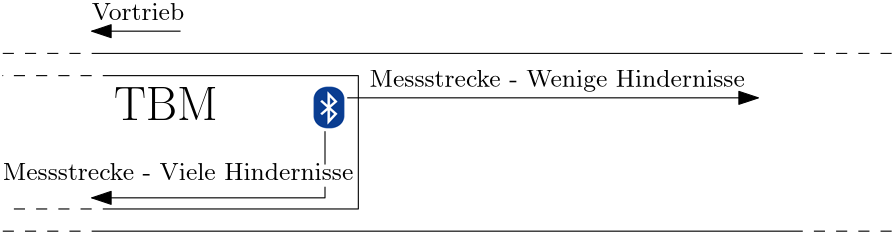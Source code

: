 <?xml version="1.0"?>
<!DOCTYPE ipe SYSTEM "ipe.dtd">
<ipe version="70107" creator="Ipe 7.1.10">
<info created="D:20170831134255" modified="D:20170831140654"/>
<bitmap id="1" width="419" height="640" length="28601" ColorSpace="DeviceRGB" Filter="FlateDecode" BitsPerComponent="8" encoding="base64">
eNrsnXdcFNf6//+fGTCaxPT2Sm+m3NTf97Jd7D32bqLGmKhJTGJMNCa5mmYinYVt9CIgKtgb
9t67oqAiCkjv/XdmDmywIW13z85+5vV57eWqgWHmzHue5zytvh6H3I66uvqa2rrqmlqqu/2z
2rq6opLKCxkFu45lJu+4GLbq5F/h+7/x3jp+wZqB36zoOSNeOTX23QmRr48IeW6Q8en+wU/1
NxA90S+I6PE+wY/2CSJ6uKee6KGegQ/1DOjaI/DB7v4P6gIe6O5/v86/i8avs9r3Po1fJ7WP
u9LXTeEtKH14hRfn4U0+ydfkT8ifk7+9T/qX5N+T/+oB6TuQ70O+G/me5DtLPyKQ/jjyc+kJ
0JMhZ0XOrduIUHKeqk9jes1IGPTNigk/r/nWZ+viiP3kN0recWHXsasXMwrIb1pbW3eXy/Xv
tSLXra4OKwgHDsbJduentLis+uzlgg37M8PWpS4MPfzp4h2Dvlv3wcTYZ/oaHuweQJjDqQI4
dfDN0nPKQPHPFf6S/CT5NvnCKp9/5XFHed9Ld/qvmn7bm37iLWcinR45T3K25Jxv+S1U4m/X
tXvAs0MMH06OGzR33bS/di4KOxq+LnXD/gxyTciVueMVI1cS3MOBw9Fkq6utuyvZcgsq953K
jtt8cWHo0QkLt6mnJz090NKJ0EwdzGtMjTKKWBA55ieZWEvcPLyaSvAgBhi1wZY0yrsZtYBm
bVHzP9R6buQ8xbP18L7ltyB/JX4f8juKJNeT39p6BTh1UCelL7ky5PqQq0ToF78lbf/pGzcK
K+7GPRF7AB8OHDaGG3nUqJlxy1/lFFTsOHbNkHSOmCvqz5Me7WvklL6ND7VRNGyIzePhQzjg
rvChoiij+LIRo9gRRSLFoPUKCNSSJFdG5H/jtfLwIVePoO+zxbuMSWd3Hc+6kV95y9Wuqa0H
9HDg6NijtrbudrhVVNacTMsPX3eOPI+KT1c80tvEKQJ4jbkRa75ck4fazWWA1jYANrlQXpL5
59uIPjOn9Hu0n5G8Oz5bvDNiXeqp9ILKqpqboSdZerUgHg4cbd5zu+nxKS2v2X86R7/i7Phf
N3cbHeWm8ml4GIkHqvAlD2xTrAFi7aAfQV+D6SteSZF7evoScVf5vTk2ZuKiFEPSmcPncssq
qm9xb7GnhwNHC/l2i/F27kpRyKpzBG4vDQsXgSbCzcipAjlpD4q6YCCbHbgn2XtenDKw4RYo
fF4ZHkHuS9ia86lXi28x80A8HDjuwrd/80AKS6o2Hcj8wXiYuKX36fQNT5YygGt0sgSlN1xR
h7i65MrTWyBBL4Dems46vWZ60s+WI9uPXi9pEsYF8XDgoHyrbfIYZOeVxaekTfzflmeGhHIq
vRQZ1HMePg2WmxKoYRF6kqXnQ91bThVADO9Jv21N3HYpt6ACxMPhwnwja76+qX+amVMWtf7C
qPkbH+tn5tUGyS3yoxFSyS0FVZwAetS9FfcQqJmnNjw50EIc27gt6eT9dTPx6oE8HDI+aOab
9f/mF1XGbkobPm/jw33MvIbwzcApfG/K/oKcUGLFh3QTyduKEu/x/pbRCzYt3ZSe1yRDD7Fa
HHI04f59h5Ovtx25/sWSnc8OCZPsN/BNxlEMSjxfXi0S77kh4TO9du08kWVdDLUw8HDIwISr
vcmEO34h99eQQ++Oj5Vy3kT/FHxzMeL5ift4Gu/3J0f/EXno7KVCGHg4nPogeLNGGSqqahK3
X+r/3TpBHSjloAbSlQ++uSbxpH08MZJ+ny5o4Jz1ZG1UVtc02cGrxeODwykCDVZP5EJG0W9h
h98as5RTBRPPhWtMe8Mj7+r7eFLkgvPwIatCUAW/NTb2z/Cj6ZnFd1xFOHCwhLibAqlbj2RP
+F/KAz0MkgnnLzS4qHjGoVtitV5CQxKy+aHepk//2rHrRE5TvwC4w8EO4qwbceSLxK2Xus9Y
JdAUX5oigvw36B6BWsnAk8peiPGvm5GckJJufW9W19SCdjgYQVxRSZVh5Zn3JsULUhu0xt0Y
PMVQ63fw1MGCKui9SUvNSWdKy6uBOxwsIO56XukfEUdeGRUlVWkFUi8Vjy3UZjX6s2LAotvo
WO+lx280FlkAdzjsj7ic/PLfwg4/PShM3IhT+IvrU+GD5xTqGH9W2sHjlP68xvTcRxELQw9Z
KyyqUU6Gw7YR1YbVlVtUsTj66HMfhUuI88NGHGTTOguagPfskIi/o48WFFciVIHDRoc17Zcs
syUxx14cFmlFHNLhIDts30nRChF3L4+I9k84aR11UYO0OxwdcRAngaasE3/BuPLsK6OigTjI
gdEKTuEvaIzdxsQYk07Tdse1N/fAwYGjtdtxVl911e5L/52SIGhMnNIfiIMc78wq/QWt6f99
Ep+081KjaQdHFkerD2vE4eCZnKE/bOC0Zl6tF8MNSoQbIGZwp9aTlTnsh41HzuciToGjldtx
DYi7kl0y02u3u0as3hJn/ymQNAKxFpmVOhaqDZ10wV/77sm8UXbLGsaBoxlflbwTDSvPPjlQ
Cqp6eLkBcRDLeXfi+vTiNcanB0f4J5ykzggsOxx3MeQalsWu41m6mWsEXRin8JW24/AoQU5Q
NkvDsoLGpJqWuOPY9VtWNQ4c1qBVTn75lz67BLWBVwejjRLknGHZJbxaTxbwV767buSXN00b
wIGgAzmi1p1/cVgUfFXI+TfuqCdrfnl45NKNF2HawZCjhtzlrJJRCzZzuhCaOoInBZKBxJWs
9Oe0ISMXpFzMLIJp5+KGXPiac1LQwYjUEUh+MVlxB0ZtfHRAaEjy2VtWPg4XCK3WNhpyKaIh
J81uwHMBybUXCqfw5XRhxG3JyClFQNalQqvha84/MTCMGnIIOkAu0elOyj+J3XAeu3au4K7e
KCifsDCFZo/AkINczLTzE7QhH/+2jXZ8ghsrv7gDtdU3H8h4daRYlQ9DDnJh08780ojIjfsz
xJ0c6ekAImRjyJG7+WvIXl4dzCkD3ZEDDLl0QNabUwaQZ2Gh6QDcWFnEHRpaZaZeLeg1O1nQ
mXkFmgBDkBiQFZ8FXfiAORuvZJfAjZVBmtyylItP9A/jNAbkyEHQrbl2auPTg8OTdqQh0c6p
o6s/GQ5yWjMSSCDorg0BlH6cxvRj0H66kQ031rk25XLyywbN3UCMczepeReWNAQ10+tJ0EUM
nLP+RkE53Fin2JSj92jPyeuvj17Ka4yIO0BQCyMU4nTFMbEHz2TXo4En05RrCJSbk0538TQh
ugpBrY7GqvRde4fEbkhtmpSFg6HQQ+MtmaPfK2hDOQ8fNASGoLZ0PlH4ClrLT6aD1qAe8MJU
6KGotGrEvI2CLhzDayCofUnF3uQ5GjFvU2FJJcITTIUe0jILPaYmChoz3FUI6hA3ljxNiqnL
rmQVIzzBCOV2Hst8/qNIXm0A5SCoI8MTasPLI6MPn80B6xxOudiNqff3tHCqALQFhqCOz7JT
BT7SL3T93itgnQPTSAITTwpiPjBCDxBkM9Yp/Nx1ppBVZ+obetlhy85OlKO7o39HHRG0Fjel
L/KBIcjGhbE+gjb0t7CDYJ0dKSfacr9a9gu6MDelNwKsEGS3UOz84L1gnT1SgqXL+0PAfjGN
ROUHykGQ3VjnTuw6XfgPeivrwCQbUm7Wkt00WQ5rD4Ls3/CEPH2zfXbRLH2wrsMpRyu8Ji/a
DMpBkMNZN+PvHWBdB5d3SUZyVXXtmJ+TBZ0FyXIQ5HjWeUZ8+sd2qxGCo/2Uq5XCrCN/XC7o
UPgAQcyUTniGT/ptA7VDwLr278uRz/E/JQtq9FyCIMZYp7OMXZBUI1kjYF07KCd+8cmi9YIu
GJSDIDZLYif+shFx2DZTjmYFT/8rRfCMQPQBgthUJ7W4Xzd98Tawrs21D1967UCMFYKcIg77
rf+uerQmbj3l5gTshi0HQU7EugWm/WBdCylHq/XnB++FLQdBzlM30cC6vyIP16PPyb0Oen1+
Dz8EykGQE9aI+Qm6EP+E42BdM0dVtWjuhiSfEbShqGOFIKes/VeKIydCVp8B65qx5dbtueym
M7opQTkIclbWCeT51ZpW7UwH6245aPTh6PkbD/UJ4ZV+ApxWCHJaif3rlH7kWT6RmluP2TpN
irzI5+XrxS8Oj+JVgegVDEHOzzovXq1/fVR0dl5ZPWYmNhZ5lZbXfPhJHKcOxtwHCJKH3DyW
cBpjr1krqmvqXDzfxJpMMnb+OkFjcldieThNLgGPijyoRQVipmm/b3DxzbrqGvHzf5YDUjIJ
FobzSOHLefjwML+hliUS/xN91GVZR7co4zanclqLuxhmxapwDluOUO7RPkEP6Pw5hT+C49C9
k+tU/pzGtHx7mgsGJuiAm8Pnch7oYRZUfrwHnhcn2WQmn+pg7fRlCVtSyep1U/qCddA9g7CC
yv/BnubjDUFYV7HraKe+GwXlr46M5tR6hFmdDHQq/X/Gx5D76Bt3DAUsUIsCE+QZV+vfGhtV
VFrlIp3rrAGIoXNX8hqjG2w5J3s7i6B7f3JkVbV4E2f77gTroBYHJsyTfnaVwERDNWvYIQQg
nBl0RuJ/0P2WkfNXkQWMWwm1KDDRPUy/7ITsWUcfjY37rvBag7S9g7vvnKCbEkTHBBCVllcp
Pk3g1AbkQEItqIT1u6+7af/pbBkHJqStubqMnJKnB4Xzan9szTk76Kwby1ezS14aEYmqFqgl
FROcMvC1kVH5RZWy3Kyj7TQJ63p+uZzTkLc/tuacGnShdIlau6SiThlqcWBiCa8xjfphbb0c
W3RSl/y3sH0YWSgD0H0wNY6uT/pJb+6a3ZcErRkJJ1DLNuvCvWOOyWyzjr70dx+/5qYxYmtO
FqBLago6ay9Bw8qTgi7MXeGHCwXda7PO111n2ncqS9zUkoVRR8v2i0qquo2O4rCNI1PQWV/N
84L3C55IOIFakFmn0v9nQmx5ZU2NLHbrqDk39bdNvMaMsn0Zg458SVk34ecNYosG2O3QvTPr
THP8tsnAgaWUi9+cKnZHx1teNqCbkmSNMd1uvVdU1XT/IpHXGHDHoWYdWG83pTevNaUcynDq
bBNa6nU9r+yJgSECcVqVWPYyB521xWJ2Xlm30TG8Wo/kOqj5MlhOGfjqyMjC4qqaWmfdq6Pm
6Mj5yVKpFxa8fED34dSVdwOd9dV8+lL+E/3DOCScQPeKwPI607Q/tjipUdfQhWnLBTitrgY6
6ztuy6GrnTxNGHUE3Yt1foLWkrzD+fo4Uac1K7f0qYFhcFplBTqPFoHOyrqItWfJGsbwSqi5
RaX04ZUBz34UlpNfXiuVFTiXOTfu19W8xoxdGrmBTq3/cMq9QWftIL0o9CA6nED3dmA15sm/
bXQio46eZ/LOS4I2BLmjrgw6a0uuT3/fItp1SDiBmsmsU4rZJikHM52CdWRti+nBpZWvjYzg
Vf5wWmUJuv83NakloKMJJzW1tQR3fb9OFjRGsA66ewqxD1la/xkXU1FFM4iZZh19g//gv0sg
Tiuaaro86KwJJ/nFFW9PiOUx0RJqhnUeXoQbf4UdYNyoo017jp270am7QUBNK0BnZZ30ry5k
FD07JIJTBqAMELpbCrGg9Huwp+nC1SLRN2SVdTVSxp/n1Di8uAG6O5r6u45f6+JpElQYHwbd
tQaW1xiGzl3LrFFHzyps5Unh//RIDwbo7sa6+JSLgtaMhBOoOQdWG7p820UGWScWOdbW5RdX
PjdE6r6IGISsQfffacltAJ2VdUtijiLhBGourU4V8PKw8IIS5kaGUfDON+xBDAKgawnrvvTa
LHgGg3XQXYy6JYLGsiBoD1ONTWgdROqV/Ad6mgSx3gd3CqBrPuFE/O+G/RAvJpygcxd0x6iE
yq9rH9PlrGLqLbJjzo1ZsJrXmLA7B9C18M1YXFb14SdxHOJW0N1rJab9uZ6RnTp6DtuPZHKE
cng7A3QtZJ30H17JKn5heCSnRN9p6I6pJr7uWuPxC/nW1DVH+q1SuotmegJeza6xeSKCzuOz
5I56RR46m921dyiv9EU3J+j28CuvMQyeu8bhRh396Su3pQnaYDitAF3bAhPJO9IbB5ojjAXd
qQD2gCMLYGnqMlmr702K5VR6N7yRAbq2sk6/7IQ0PgxLCLo1f5i4iqpP4mulInoHlrVGrTsr
IAbhcqBL6vCF9H3gHkEXAdZBd8gfVhmXrj/vEKOOmnNlFdXdRkXyaK3pYqBTTFvVsdnmlHVj
F6wTNJhvDt2ePxz4xuiICjpWwr52HV2ZwStPShnCMOcAug6orCmvrNZ8nsipDe54b0K3GHUa
Y9S6M3bOH6bNokrLq14dHs6rAmDOAXQdEr4nn9dvlL42OppX6ZFwAv1r1Cm8ebX+P+MjqmtE
8tjNqKNQDUk+KWixOwfQdXAQ/+TFvEf6hXAKjA+Dbjbq1EEJW+y3U0d354i//OZoaXcOqxGg
6+h36IZ9V9x1FowPg5qEX314jf6/k2No/aDdzLnYDecETGt1VdApP1tle3/hjKALkbo54bJD
DUYdpwpatfuCHYw6ujtHluK7k+hGCq4/QGcr1v1iPoBuTtBNoFMHa6ZH26HMn67A5dsvCmqY
cwCdDdsb0pU2eeF6QWdCwgnUmGriLWj8Nuy/LBl1tu3IRD67z0gSNKj5cmXQJdt+K1icNFFV
Xdt71nKMD4P+rX5VG3rMSrLpRAmK0D2nst20BgGNSgA62/c5JJ83CireHheDKSQQFa/w4rWG
/WeybdfShH7bCb9u4jUm7Jy4MuhUn6+qt8tB95zPZxQ8NTAM48MgrrFP3dQ/t9koJEGLLy5m
ltzfw8iTnwVXAqCzY9Lm9qNXu3QPETBSBxYdWQAK34d6mzJzyugWhy3W21z9Hl6sRoQ558qg
C7Yn6KxrL2bDOQ7jw6BGo+6f6CMdXhFGsVlYWvXUQAunwEoD6OwKOut6Xhx1BAknkBggUAa+
PjKyoqqmrq4jy/zpMgtfd4ZHkjBymUTQJdfb/aCLcMafWwSlpZMa98K1WSf2bjKs3HFZWhh1
HWjREWmnLxX7pQN0AJ0jQEfHh9XW1Q2cvUwKh+F2uHbpq8bQd/YqazuIjgq2HjqXJWjE2C4u
MkCn/mJVeybjtC8iVl9UUvnex7GcOggJJy4ckhBZ5KYOPn4hr6NYR12GWd47EYaAHAs665K+
dK34+aEYH4aQhPlrn50dEpKgazmvsOLxfiaEISCHg86aPbX/dNYDPc0YH+baIYmA54aYi8uq
259nQlEZtuY8hlNDjIDOuixXbEuTpgljfJgLhyTUhhXbL5Gl2E6jjpbh9P46WdAYADqIEdBZ
WecXdwzjw1zZexW0xlHzN7azHIxS7sLVos66YFRDQFbQaWasdjjorKz7zn83xoe5cpVE116G
a7ntqpJoyNKMPIIwBHQT6D5nAnQ04YR8MWr+egEJJ64bkjAFr2j73ByacVxbV/f+hFhOrRdw
VaF/QbeKBdBRp4OO3VR9msCpDUg4cc0Fqfsiqc0WHfV595/O4j38sdkLsQk6a8JJZk7pK6Oi
eSScuGRCnbvGcPJiGxPqqB04JxBV/BDToLMmnBy/kPtQnxBe6Y+EExdMqPvZtL8N3itdw1XV
tW+MiRLTMtFmE2oKui9WMwU66wpft+eym86IhBMXSzLx5lSBb46JJLxqbY0/5eLe09m8OHIO
vgDEOugk1omfpqRTUsIJxoe5VviVV/ntP53T2jwT+n6cF7wffivkLKCzrtv5hr3o5uSK3qv5
QKu8V2r+kX//9vhoYhMi3go5C+is48Mm/bJe0GKkjit5r2r9B5Njaxuc17qW+a3iUjl4JpfH
qHSoOdDVM3jQnKjKqtoeM5dzGB/mSrFXN7XviQv5LY+90nfiryHIE4buDDrtzDXMgs5a0ZOd
X/7mmFherUdynet4r4ujjrXce5XabNapP1uONpvQXUC3mmXQWRNOzqbnPz4gjFMh4cRlfI3p
K1roudK3Yfr1oi66IA71rZBzgs76Wk85dPU+TyPGh7mC98p5+HTW6gm7rBxrwXiIVIyHgJwa
dNbFHLnunKC1YHyYKyxOXmOKWJfaEu+V2vzjf93Mixu5MPghJwaddcH/HnYICSeusU1nnLBw
S/29ZlvTpVtcVv3ckBBOEYA3IHRH0OlmrXEW0FlbMn72+yYBQVh5J5kofThlwIsfhZZV1DSf
/kQxuO3wNU4ZCMpBMgCdtZsTUf+vk8A62ZdIEAtt14ksa3lXM3b+wlAklkDyAV3j+LC6gpKq
dyfGirkESDiRdZLJorDDzW/T0VBFn9mreDUap0PyAZ01ifTi1cJnPooQ633AOvmuT88Zyc2s
z4aBX0UVj/Y1cgr0f4DuEthSB3f/0vlAZ92Z2Xvy+v09LQKS62Truvo+1MuQU1B+tyVKl8Hm
g5ni+w59mSDZgc7qzixLucBpMT5MriEJb04ZuPHA1bvFXhsrvw5jgw6SK+is69x7KcaHyXmb
buHdt+noBl2vL1fzqPyC5As66/qf7bsLyXUyXaKGfrPX3LE+gi7agpLKx/uZOAWGREDNgm6m
c4POOj5sxLxkjA+T4zad/xMDjYXFVbevUnrfd5/IligHcw5qDnSes9Y6NegaE07qS8urFRgf
JkvWKQN2HL9++zYdNeYDl5/GBh3kCqCzJpxkZBW/NCKSR8KJ7LbpvONO3r5N19CXdeFWlLhC
LgI66+v+6PkbXftYMD5MbkWvi7bcAjpaFFZTW/vOuKXonQ65DuisD8LqXemC1oyEE5lkmHiI
c8HemRRLgxHWotfGHnTF96v90YMOcinQ1YtjPcUacMNyjA+TVdrwAz38ruaUNV2o1LhbsydD
aimMCwW5Fuisdt2PQfsETyScyCVtWKW/JW2Y3uXF0cd4MdSOuwzdA3Q9vlojM9BZx4dNWLBB
0CLhRB7bdKYlsSeabtPRL8YvRLNNyEVBV984Pqyiqqb7Fyt4jQEPggziEWPnb7J6rHSnrra2
7v0pSzmlHpEIqIWgu2dbfmdMriOf2Xll3UbHYHyY88cjgt6bEEuTiKwTc7LzK7r2CkDTEsiV
QWfdzzmVnvd4/1BOgYQT545HPNxdn1tY0bQWZuexLE6MN+EVBrk06Kw7OZsPXunkaXLDDHdn
BR399Dl45gbNnaO3NXT1OdREQC0EXc+v18kYdFbWRaw9J2hDMT7Mqbfplm6+SG8ovac/GA4g
EgEBdLewblHoQXQ4cerA668hh+jdbGjj8NMagA4C6JqWC1HWfbpos6A1I+HESS26Mb+st762
6urqP5gcxakQcoXYAh1ZmQ5MYqEJJ+QZ6ft1Mo/xYU4ZeNV/MDnSuoQKiysf6++PNnRQy0Bn
6PnlWntadHWOgx39HQuKK/8zIQ7jw5ww8Or/5MCAkrJqejdPpuWLs189UOUKtQh0vb6yOejo
N1+1JzP9Wolj3WS6t3Mho/CpweGcKgDdnJwq8OrTSe194WoRvZUbD1zl1PBbIYZA11B8ajjw
4eSEqmo6l9XByXW7jmXe30McHwbHx5mMOlXAjuNZ9D6Gr0tFlSvEIOi84k4IvZZOWbiZ/okD
WUfPJ27TBU5rdgfrnCkeYaYZJmIMPewwQAcxCLrF0cfc1AZBZ/nJsK++2dnrdmPdP1FHkXDi
XBkmZBXRO/jZ4p3IFobYBB2vMXZW+wm6UFPSaal3XJ3DWfel12bBMwjPi7OAbobXbnr7Bs5Z
S5YTRhxCLQRdb9unlzRtHdZJ5eWm9BW05nV7LjvWrqMlk+Rz2A/xArENMOed/eWqMQ6eK/Uw
qan9YPJSBCMgZkFH3ssCeTUr/R7qE3Is9Ub9XSaw2y3hhICupLzqw4/jMD7MCVLp1MGqz5aT
e1ZcWvXcYDOnCsD+KsQs6MRFq/DiVYEvj4y6mi0lnDgwuU760VeySl4YFskpMT6MYdCJfYYD
Xx8ZXl5ZcyWruGtPf6l1CUAHsQs68acTpKgNymkJpeVVYtmCo5PrDp/L6do7hCduNfbrGM4Z
fqx34I2CssNnszupvZEtDLEPOml72VvQmEfOX01p4/CEk+Qd6bzWgPFh7OYMK/we6O5/9lLe
hr3pUr9NXBaopaDr8816R4GOhtIEXfhs752MJJzol52QxofBqGPWgfXdefRq9LrTGP4FORHo
GlkX5r30GCOs+z5wj6CLAOuYpJwPpwpcsTV1SdRBCXTYUIVa7Lo6GnTET3RX+XNa87KUCw5P
OKE/fdzP68WEE3hG7K1YwjfTyuPf+mwF6CDnAh19Uwsq//u7m/acuO7YhBMaFimvrNZ8noiE
EzZB93fEgXE/rQHooNa5rt+uczjoaMIJpwp45qOIi1cLpawPhzmwNOHk+o3S10ZF8+ogsI41
0M3T7xg+Nxmgg5wRdI0JJ8HvTIjNL65goZvTyYu5j4rjw/yQcMIU6Gb+vRmgg9oIujrHg64x
4cTY7+tkaS6A4zucbNqf4a7D+DC2QDf+5zVD5yQBdJDzgq6BdVrLtN+3NnZzqnMs60JXnRG0
IdL4MKwZJkA38JsVH81ZCdBBTg06a3LdotCDjCSc/C8E48OYKXdV6btPjxv0zQqADmoV6Pp+
t5410EkJJ37Ergtfc5aRhJMpi7YI4slj2Ti+3PXDSdEDATrI+UFHWeem9Ovkadp88AoD3Zxq
q6pr+3y1UsD4MIeDThn4/qSoAbOXA3RQ60D3DYugkxJOfMQi7v6hp9PzHd7NiXzmFla8PWEp
xoc5GnQB702M6D87ESVgkDxARxNOeLX+9VFRWbllju3mRDF7PiP/yYEYH+bQEjBlwLsTIvt9
tRygg1oJurXMgq4h0KYxaKcvq6iqqa11/PiwHUevdfE0CyoknDiq1jXgnXER/b5aBtBBcgJd
Y3KdafyvG+vZGB8WuzGV01rcwToHge4/4yL6fpmIPupQq0DX79v1jIOuMeEkYq5+LyMJJ39H
HUHCiaNc17fHhfeetQygg+QHukbWhemXnWCEdTMXpwhKjNtzBOjGhvWakQDQQbIEnZRw4str
Tck70hlIOKkjV2zQN4k8ujk5AnQ9Z8QDdJAsQUcTTnil74O9zIfOZtczMD6suLTyfXF8GBJO
7CRxU1QV8Nbo8B4AHSRf0HG0m5My8IXhkZevF9czMD7s0rUicXyYCuPD7Ae6N0eHen4Rx6kA
OqgVoOv/3QYnAh3XOD7sg0/iisuYGB924FTWAz3NGB9mN9C9MSrMc3q8CDpsGkCtBF1Nba2z
gM6acDJ0bgLdLnN4wsnK7Wm81oTxYfYCXWj36XEAHSR70BF1UvsInsEzl2xiJAgbkHAc48Ps
ATpFQLcRoTqADnIN0DUmnIT/E32UEdbNCcD4MDuAzp+ATvvZUoAOaiXo1jsp6Bq7OZmXbkpl
pJvT6AXr0c3J1qB7fUSo5tNYMQCEawK1GHQDvt9g61QNG4GOrnxB5d/Z07zzWKbDWVdbW1dW
Ua2etgzjw2wKutdGWFRTY0TQKXFNIJcAHWcdHzYoMvVqgYOT66SgyLUbpa+OiuZVgWCdjUD3
6nCLcmosQAe5FOi4hm5O4viwvKLKegePDxN/0xOpuQ/3DcH4MBuB7pWhZsVkWHQ2KTwRPHzk
CTqNHEDXmHBi7PPVSml8mOMTTjbsu+KmNWJ8mG1AZ/EA6Dqcch5i92ZOredFT2QJQMcm6BpZ
Z/500eZ6NsaHWZJOC91D3RUYH9bBoHt5qOW/k6PJUwnQdeSzow6dsnCTd/RRQRciyCsjlIJu
4NyN8gBdw/3ShS8MOcBIwskC4350c+pw0L001PR/nwB0HfzUTPhlLd1k/if6GGGd9IJeAtCx
CbrGhJPQ8LWsjA/7+H8bBR06nHQk6F78yPzhpGi4rh1GOc+IjxdurROP+ipp0f4j2nVhsmGd
/EDHNY4Pc9cxMT6MvCIrq2p6zlqB8WEdCLoXBps+mBgJ0HVQyn3ElEUi5WrrGjZ7GlvLWlkn
F9DNWS8n0HHsjQ/LyS9/a1wsr9Yj4aSDQGd+f1IUXNcOoJxnxGd/baeZUU23tOkD+1fkEXmw
TgKdUX6ga0w40XcbHZOdV+bohBPxR5+9VPBk/zCMD+sQ0D0/yPjuhHBOGQDQtdOWm/H31tsp
1/SZ/SP8sAxYR0E36PuN8gMd1zg+rPsXieL4sDrHJ5xsO3K1s86E8WHtB91zg03vjIsQ3xpK
RHnaXiT+pRe15erv9mjQdftb2CFnZ528QdeYcGKasGB9PRvjw6I3nMf4sHaDzu/ZQYb/AHTt
8ljDZ/vsap5yTdftwpCDTs062YPOuhHxY9A+RhJO/ow4jISTdoDOi4DumQHGtwnolABdGz3W
7wJ200f+nq9+8i/ouv3VckBinS9AxyboGm5u9zDD8pPkHKqqaxwXhG1YM9P/TBGIXYcgbFst
uqf7B789Ngyga5vH+n3AnkbK1bVq3f5iPii9o30BOjZBR8eHCRrzmt2X6hkYH0ZOoN/XK3kk
nLTlVnoT0D3V3/DW6HDiumIHoPWU290qyt3CugWm/c7IOhcBHdcwPsy/ax/L0fM3WEg4yS+q
fHv8Ug4JJ20BnS8B3ZujwwC61lDOjwDqx+B9baDcLaz7yeh8rKOgGzx3k+xBJ7HOi1cFvjQi
8mp2Sb1Dx4fRS33uSj4STtoGuif7B78B0LWScvMN+9pZA25l3bxgJ2NdI+g2uALouMbxYYpP
E0rLqx07PoxekJRDGZ08Tehw0lrX9Yl+Qd1GhHIKgK4llPMlUPrJsLdDOl1YWfdD0D6JdX4A
HYOgsyacjJyf3MKok62vSfjaM4I2REo4wVPZUtA93oeCzh+ga4kt97P5QJs91mZY933AbmfJ
H6CgG/LjJtcBnTXh5BvfXQwknNQ3BO49MVKnFaB7rI/+tREWgO5eT7fYk+RX8/4O71pGvhXF
xfeBzjENyjVBZ41A+cYfd3QQtuHlOPl/GwUtOpy0dI/u0T5Brw4H6Jq7ShLlwhaGHOxAW+6O
rPvO3wnsOpcFHU044TSmxJQLjHQ48Zy5gtMYYNe1EHSvDDUDdM1T7rewQzZd21bWEeeIcda5
LOg4qT0+r/S9v6d536nrLCScZOeVvT4qmlfrEYS9J+ge6R348kew6O78Bpf25UL+CD9shze4
lXWz2WadK4OOJpxwysDnhkSkXy9iIeHk5IXcR/qF8UqM1LnHHt3DPfUvDwXo7kq5vyKP2M1P
oTnw5IuvvHYKnoyyzs6g+zvmOFOg4xrHh703Kb6opErsPejohJP1ey+76cxu8urY39Gg83mo
R+BLQ00A3S1XppFyh+vtuxtjZd2sJTvYZB0F3dAfN9sHdP+wBzqacEIuwoBvksgVYCHhxLji
lFQ9DaPu7qDrGQDQ3YlyYfa05e7Iupn/bGMwhaARdHYqAVsSe4JB0BF1UnsLavMXf26xUYiq
tRdKysZEwsldBNDdRjlB6Uso92fE4XrHRdaksJr4xYy/trLGOruD7hiboLMmnPwtmf10CLWj
Vgu9VmN+Xi9okHByZ9B1FV1XRF3/DasJWrOtY6ytYt30v1KYelPbGXReS08wCzrOw+s+ja/Q
PSJeSjhxYBCW1qaVVVQrp8VzagOq/m+Tz4PdxUFgAF3DJrPGMG7BGrJyKh3Xgux21k37Yxs7
rLMz6LzjTjILOjePJbw66K0JS0+k5Tq2DNYa/83IKn5huDTrCj7szaB7QBcA0DXxW/0eHRCR
sOWitdaGAdaJC/jTP7Yz4sPaGXQ+rIJOjEeoDW9PXJqRVVJf72DKNb1iJ1Jz7+8exJO3NnxY
gO7uWSWcws9dZ1m+lTnWTfl9Kwt2HQXdMHtFXdkEnRR1Nbz7cXxmToljndab8zAbevW7q/WC
0heP802uqy7ghcEIRjTNCBWz3zt5mlZsS2ONdZ8sovt1Dt6BtyfofOOY26OjlPtgSkJWbhlL
lBNP4wf9fmL589ijuzPoYNHdmXUrt7Nl15Hj44VbHcs6O4POL+EUU6CjGXT/NzUhJ7+cNcrN
CdiDGToAXdtYl7wzjTXWTfp5veDpsDkpjaCz0x6d3zKGXFepMZ1ROS0xt4AdytU7S5U0QMcy
6+7zNK9iiXV10r73hF/WOop1FHTD521yNdBRymk+W5ZXVOHYxLnb9zRYrhlkB3TPDzICdM2y
zrR6l4NHQd2ytgnrxv2yTtCF2J91dgadf8JJNhpvipTTfZ5YWFLFGuVm/rMTtlwLoq5+AF3z
rOMUvp27h6zdc5kR1hHKEdXU1I5dsEpQ23v+nZ1BF7DsNBut1M09Z64sKq2sd2jHktspN/2v
7aj8Aug6kHVdPM2UdVUMOLG1UiE54czo+Ul2rvqxM+gCl59xLOg6qX0EjanPlytLyqtYoxw7
2ZVOALrufs8BdPdmnRe5RPf3MK/be4Up1hEajJy3UtDYb7+Ogm7ET3aKuupXOBJ01JbrP3tV
WUU1Q5STglKTf9sGyrUOdMijaynr/AjrNuzLYIp15ExGzltnN7uuEXSbZA86kXJa4+DvVpdX
VjNS+yBGoyTQTfxtkxR9wIMJ0NmKdQ/0tGw6wBTr6qqqa4fPXSNo7WHX2Rl0Qcsds0dHbblh
c1dVVtUyQjnrfsX4X5IFnQWUayXo/CXQYR5uK3zYB3uaNx+8yhTrKqtqhs5dawfW2Rl0wY6w
6CRbzjJy3lryBnFsD+Fb7jK5JmPmJwtq9GJqC+ieHWSQQIeykdaxbstBhuw68llRWT3k+zWC
iAWbg27kT1vsAzpDkr1BJ1JOFzr251V0riU7lCPUHfnjWnScA+jszLquvUK2HbnGTs6JyLqq
mkHfrbbpsyBv0EmUi5jw07oakXKseKzkk3jQw+autvVbDKCD7sS6gK69Q7YfvcoU68orqwd9
s8p2rLMz6IxJZ+0GOpFynhFTFm2jjdEZCLH+e08Hk/eX1gjKtRl09+v8nxlgBOjazrqeoTuO
XmONdQNF1pk6qZ0edCZ7gU7si+4ZMfX3bTSNhB3KlVU0vLlscTcBOqjlrHuoj2XXcbZYR56O
frOTbfF0NILOTnl05uRzdgCdNP0hYvpfOxminHQSpeU1/WYnSe8s5MsBdI5mnSrg4T4hu9lh
XcMzUtXnq5Ud/ozYHXQ2t+jojJuZ/2xjjXIl5VW9ZpE7aATlOgR0T/cPBujaz7pH+obsOXGd
MdbV9P5yRcfadXYGnWW1bS06yWMN/9qH2nL17FCuqLSyx0yRctiX62jQIY+u7XKjrOsXsu9U
FlOsI1ZBT/K8aDssWmdn0IXYEnTUlvvOf3d9w2xWx1OO9kUpLKnSfZ6ITBLbgA5Xo92sUwY8
2i90/2m2WFdMbINZKzrKNqCgG7UgxT6gC1173kagk8aUh3+vt1KujhHK5RdXaj5bBluuw0H3
VH8Dp/AF6DqKdY8PCD94Jpst1pVVd/8isUOeHTuDLmyNTSw6d5VIufmGfSxRTjyHvMIK1bRE
UK7DQddF4wvQdbQPG/j4gLBDZ9liXVFppe7z5e3POHV20JF17ubhLejCfjbupz+FHcrdyC//
79REHpQD6JzGrgt8clD4kXM3mGJdYUmF5vP2Wgt2Bl34utQOBB2vWEIptzDkIGu2XFZu6YdT
loFytgPdk9ijs41d95TIuhxGWEf3fwqKKzXTE9uTY09BN/oXOyUMR6zrsD06iXK+hHJ/hB9m
zZa7dqPkvY8TeI0BlAPonI51vCrw6cHhx1JvMMW6/KJK9Wdtt+vsDLrI9Rc6BHQi5ZSEciGL
I48wcjusF/Bqdsk7H8eDcnYBHVxXm7FuSOTxC2yxLq+oQjmtjXtB9gZdR1h0DZTThnjFHGON
cleyit+eEMerQTlbg84PoLMt65RBzwyJOJmWxxbrCis8Pk1oA+so6Mb8Yqc9uqh2W3SEcoJI
OYt/wknWKHfpWtGb45eCcvYB3RP9guC62pJ1S3il/tkhEacYY11uQYUU42vdU2Zn0EVvaFcw
opFy5qDlJ1ij3MWMwm5jYnl1sJsHcvVtDrrOal+Azh6sU+mfGxp5Op0t1t3IL/9wSut2h+wM
upiNbbfoGiinMZuTTrNGudQrBa+NjhEph4okgE5udl3QC8Mjz6TlMsW6nPyyDz5pRbyvEXR2
2qOL3dRG0EmU8+O1pvC1Z1ij3LlLeS8Pj+bUethy9gTd430AOrvZdUEvDo86d6nA1pRoFeuy
88reb3HUj4Ju7K9Mg05Q+vAKHzetOXr9eelbsQC5ht/ozKU8sgbISoAtB9DJ24d9aUTkuSv5
zLCOZquWvdcyu87eoGu96yqQM1T4uusscZtSWaPcqbS854dG8Uo9KOcI0CHqalfWceqgV0ZG
n7/MFuuu55a9MzH+nhHABtDZy3VduimtVaATxDC3bydP0/LtaaxR7viFG8+CcgCd67DOQ2Td
a6OiL2QUMsW6azdK/zPpHjlddgZd3OaLUg6MTwspR1Zy5x4hyTvS2dmXo6dx9PyNpwaHc8pA
NzR+dBDoHuujh+vqCNYFvzY65mImW6y7ml3y9oTmMrso6Mb9spU10NHRbF16mNbtvVzPxhhK
629x6Gz2E4PCOBUoB9C5KOteHxOddpUt1mU0m6tvZ9DFb2kR6KzDdjfuz2CNcvtPZz3ePwy2
HEDn4qx7Y2xsemYRU6y7klX85jhi1wXdnv/QCDo75dHFp6TdE3S0lX3X3qEph5ij3N6T1x/t
HwLKORx092l8HxWjrtijcyjrxsVevl7MFOvI+ZCzuj1v3yGgc/PwarZRjDiciJ2hk9bT2HX8
2sN9Q8jpgXIAHUQ8RGI7vTl2KbGjmGLdpWtF3cbeyjoKuvEL7eS6JjQLOtr679H+oeyMJbKe
BgHvQ30soBwzoPMD6BzPOiVhneGtcbEZjLGO+NSvjYluyjo7g27Z1nReY7gj6CjlnhgQxs6Q
DutpbD2c2bV3CKcIEEA5gA66jXVvT1h6NbuEKdZdzCx4dXQM18g6B4BOfQfQSW1hAp8cGHaY
mdam1u3BzQevdu1l4RR+oBxToHukdyCCEcz4sIb/TIrLzGGLdRcyCl4bFc1JFeh2Bl3itjuA
rqEhzNDI4xdyWaPchv0ZD/QE5QA66N6se2di/PXcMqZYl3ql4FWJdZ1VXgR0ExZusw/olm+/
dAvoaBndC8Mj2Wl7ZT2NdXsyuvQwg3IAHdQi1mkM706Ky2KMdeczCl4eEc0p/QW13m4W3fLt
N1l0UpBa//Lw6LPpzFFu1c70zp6Ecr6gHIOg66T2ebinHnt0DLLu/cnx2XmUdbWMsO7cpbxX
Rkbx3SMm/24ni25FE4uOUI6XykmIecnIK6C+sZx25fa0+zzNvBKUA+ig1rLO+MEnCTn5rLCO
kic1o+DxgVHDftxka9TQb75yx2UKOhqs6TY2lp1CEivlErde7ORpkijng6XLphpB5wPQscm6
DyfH5xSUM8W6faeu/xh8qL5xXKyNQUcsuuDOKhqSjrt8vYg1ysVtTnX3tPAKUA6gg9rOOkFj
9JiScIMZ1tVKkLEDaqygE9R6XqV/Z2LC1exi1igXs+G8m9bMK3wEJSjHOuge6hEI0DHOOsWn
ibmFbLHOPqBbsydD8Iz47+SE67mlrFEucu0ZXmvkxWcH/eWcAXQ9ATr2WWdSfZaYV1TBCOvs
MOOeMi1m04V3JyXeKKhgiXLi9Q9bfYbcFHEsBSgH0EEdateppyUWFFfaenOMkYP+iqcvF17N
KWYE71bKWVYRypkFpS8o51SgCwDonIV1ms+XF5ZUuQjrboEeI5QzLD8Fyjkv6HApnIV12i9W
FJW6kF3HFOX0y08IWgso54S15ACd07HOrPs8sbis2tXsOodTzj/hJCjnvKDrKkVdcSmcy67z
nLEcrLMn5byXHhO0oW5Kb1AOoIPsteEgxmF7zFpRUlYF1tmBckuijgo6UM6pQecL0Dkt64y9
Zq0sKQfrbEu5xZFHhO4hbgp4rM4Nuge7+3MeAJ2Tss7c+8uVpZR1tWBdxyfy/RF+WNCFuSNf
DqCDHM26vl8nlVVUg3UdmA5NKbco5CChnJsHPFaADmJiv27A7OTySrCuIyn3i+mAoAuXKIdl
5vRyU3gDdPKw6wZ8uwqs6yjK/WTcRyjnrvDF6pIN6B7QBQB08mDdwG+TK6pqwLp2Uu7HIFBO
jhYdQCcjH3bwd6sqKsG6tlPue/1uUA6gg1jPJdaahsxdU1lVQ55csK61lJvjv0eiHB4HWbqu
fgCdvFhnHjZ3TVV1LVjXwnJaSrlvfHeBcnIGXXeATob1sCN+XFtVDbvu3pSjl+drn12CJygn
b9Ah6ipL1llGzltXXSPWTIB1zVNu1pJtoJzcQecD0MnYrhs1b6WIOrDuzpQTr8nMv7fBY3UF
0N2vA+jkyzq1ccz8JMo6lMPeTrnpf20H5VxBAkDnAqwb98uqWrDuNspN+5PYchGgHEAHyYR1
OvOEhWsI60Ta1YFy4iWY8vtWUM6lQNdF4wvQyZ91npaJv66ij7nLso7uVZLjk0XbBE9QDqCD
ZMm6oEn/WycmnLgk66jnTkA36bdNUowVq8LVQIc8OtfxYSM+WZRSX+9ydh3doqyprZ3w6xpB
ZwHlXA50Sp/Oalh0rsM6H+KyTVm01aVY10i5unE/rxbUoaAcQAe5COum/r7NRVhHN+Wqa2pH
z08S1GZQzjXFK7wAOldknS582h+UdXLOOaGUq6quHTlvraCFxwrQAXSuaNdN/ytFxqyjlKus
qhk+d42gMYFyLg66+xB1dWHWzfh7qyxZR0veKiprhhLK6eCxAnQEdIi6ujLrwmcuFllHy8Rk
RbmqmsHfrRa0pk5q3GuADqAD68JnLdkhG9ZRypVXVg/4ZhXxWEE5iIKuk9oHoAPrvvLaKQPW
UcqVVVT3+zpZ0JhBOehm0OFSIA4bPtt3VyPrnBJ2tIi1tLym79dJsOWgm0HnDdBBVrvuW9/d
Tso6SrmS8qpes1YKGiNWNQTQQc3YdXMC9jgd6yjlisuqe8xYIVEOdxO6bXkrATroDqyrdpIN
u5raWvJZVFrZ/YsVyJeDADqo5az7IWifU7COUq6guFIrUg75chBAB7Wcdb6EdfOC9zPOOkq5
/KJKzfRE4rGCchBAB7WBdT8Z9zG7X0cpl1dUqfosAZSDADqorazzI6z7xXTAutvPWr5cXmGF
chpsOQigg9qlTmpvwTPqf5bDVguKnf5yFzMLP5wSz6sN6IgOAXRQmyUovDiFX9eeluXb05ky
6ihyUw5lcBqToPQVlLhZEEAHtZly/l17hWw+eIVF11U6n7W7L9/naeIJ62DUQQAd1BbKBTzU
17LtyFUaeGUy5CqyLmlHeiewDgLooFbKjVBOFfBwn5Cdx64xSzl6VNeIn8u3XnTXmUXWYSVD
dy8BA+igmyinDHh0QOieE9cZp1xT1i1LSXXTmniFD1gHAXRQCygX+Hj/sP2ns5yCck1ZF7cp
VdCaBaUfr1iCWwndBjovgA6ilONVgU8MCjt0NtuJKNeUdbEbz7trzcSuA+sggA66my339JDI
I+dynI5yTVkXvf4crzXBroMAOug2yi3hlfpnh0ScuJjrpJRryrqINWdpfh1YBwF00L+UU+lf
GB55Ki3PqSlHjyoJdmGrCevMYB0E0EEi5TyW8Gr9S8Ojz6bLgXKNdp34W4SsPiOAdRBAB8qJ
lAt+dWR0akaBNf9WHgdlnSnplKA1u4F1EEDn2pTrNjb24tVCmVGuKesMKwnrLGAdJCh9ADqX
q4VRePNqw5vjl6ZnypNyTVmnTzwhsQ45JwAdQOdylHt7QtyVrGIZU64p6/wTjgvaULDOpUGn
AOhcjHIawzsT4zNzSmRPuaas842XWEd+fbAOoINcgHLvfxJ/PbfURSjXlHVeMccEXYi7ArnE
AB0kb8oZ/29qQk5+uUtRrinr/o4+KujC3FE3AdBBMqWcoDEqpyXmFrgi5ZqybnHkEZF1ol2H
hQHQQTKjnEnz2bK8ogqmRj84inV/hB8C61yvAgigkz3lzLrPEwtLqlycck1Z91sYWAfQQTKR
OMNLY+4xY0VRaSWDcx8cctTV1VHW/S/kgKALd1f4gnWuATo03pQr5XwI5Xp/lVRSXgXK3ZF1
P5saWIfVAtBBzmvL9Z+9qpRSrhaUuzPrfjLuB+sAOshZKac1DfpudXllNSh3T9b9GLxPYp0f
Vg5ABzlXjHXY3DUVlTWgXAtZ933Abol1eBAAOshpYqwjf1xbVV1LnmJQriWso1mFcwL2gHUA
HeQclFOHjpm/mlgpoFwbWPeN7y6wDqCDWKecLmjCr6tqasX4KijXStY1VIt87bNT8ATr5PiA
KH0BOjlQzjP844XryQNLhaPNrJu1ZAdYB9BB7FHOR/CMmPr7NposB8q1n3UzFm8VdBFgHUAH
MUQ5XcRnf24H5TqKddTpn/5XCvbrADqIGcqFz/xnJyhnC9Z9+sd2+LAyAh1qXZ3XYw3/yguU
sxHrxAs65bft8GEBOsixlPvWd7fUkASUsyHrPl5I9+uw6gA6yM6U8yUe6w8BVsoBczZkHTkm
/LpR8LSAdU5eFwnQORfl/Ajl5gXtA+Xsxrra2rrxP6+X5k1gBQJ0kG3FK7zdPLwJ5X427wfl
7My6mpraMQtWCxozWAfQQbalnFj7ELbQcgCUs/NRK+2CVtfUjvopWdDAhwXoIBtRbolky4X9
HnbI1SjHSDkbZV1Vdc2IH9fCrgPoIJtQTukr6EIWRx2pbxx54II2FRusq6uqrh06d7WgBesA
OqhjKectaEO9Yo6xQzn7lNPS7I69p3J3n7hWz8aIRsq6yqqawd+tEjSmTmosUYAO6iBbTmvx
jT/OFOXsc1CyJaakPTIg8nhqDiNXgNqWFVU1A78VYxNgnZPIB6BjlnKCRLnAxJPsUI7C5/L1
Ir/E87aGHv1Za/de4bUhzwwJO5Z6gynWlVdW95udDLsOoIPaSzmNOXg5c5TLK6x4c3z8oLkb
be1O0m++csclXhXIKf2fHhJ5/EIuU6wrq6ju+3USWOcUoLtP4wfQsUk5c9Jp1iiXlVv23ynx
vGf0J39sszXo6C++YvslXm24T+VNcPf04PATF5lhnWTOlpbX9Jq1UtAYwTqADmo95Uyhq86w
RrlrN0rf/TiOUwW6qYMnLNxqH9AlbksnoHPz8HJTLOGVQc98FHEilS3WlZRX9Zi5grAOcViA
Dmox5fx4rSFi3VnWKJeRVfz2xKWEOV3UPrzGaDfQJaSkkR9HQMeJbf+X8Cr9sx9FnbzAFuuK
y6q7fwHWAXRQiyjHK3wErTFq3TnpKa5nh3KXrxe/NSGWUM5dKTZOsSfo4rdc5EWANCxRyrrn
hkaeSstjinVFpZWazxLBOoAOakYCoYfCx11nit14njXKpV0t7DaW2HLBbh5LpK4CdgXd0k3E
ojM17QhnZd3p9HymWFdQXKmeBtYxCzp0GGaAckpfd50lfnMqa5RLvVLw6ugYK+XsD7qYjRdu
AV0D65T654cR1rFi19XUiueQV1ShBOsAOugulOvkaU5MYY5y5y7lvTIqtinlmoDOTlHXqPV3
AF0j64KeHxp55lI+U6y7UVDuMQWsYw50ndUAnQMp50Uod5+neeX2NHYoR6FBAPLisCgCE4KU
pudsZ9BFrDt/R9BZ7boXhkeeSctlinXZ+WUffJLAawxgHUAHEcpxCt/OnpZVO9PZibHS0zh5
Ife5jyJ5tf4WytkfdKGr7wq6xv26IMK6s5Jdx0I9bAPr8sre+zgerAPoQDlO4d+lh3nt7sus
Ue5Y6o1nhkYQgNxOOSvoxttrj86y+lwzoLOy7sXhUecYYp14DtdzS9+ZGC+GqsE6gM6FKXd/
T8uGfVdYo9zhczlPDgznlYFuCq87nrydQWdadbZ50DWwTq1/aUTMuUt5TLEuM6eEJh+6K7Hs
AToXpJzfAz3Nmw9kkGehio2NOUqVA2eynhgQxt2dcvYHXfCK0/cEncg6D8K6oJdGRJ6/zJZd
l5FV/Na4WNh1AJ3rUS6gay9LyqFM1ii39+T1x/qFNk85+4MuaHmLQNfIOv3LI6JTM9hi3eXr
RW+Mi+XUQbDrADrXodxDfUK2Hb7Kmse66/i1h/taOFVA85SzP+j0K860EHSNrAt+ZVT0hSsF
TLEuPbOo22jCumBaywYBdHKVCBBlwMN9QnYeu8Ya5bYfyXyoj4VA+J6UYxx0Vta9SliXUcgU
6y5mFr42Ooa7OSkRAujkR7lH+obQruCMUI46zimHMrr2DiWUExQtMjYYBx1lHUftugy27LrU
KwXkrO6YtAPZGnRdUOtqD8oFPtYvdN+pLNYot/lAxgM9zZzCv4WUcwrQ/WvXjY65eJUtu+78
lfyXRsTwKrAOoJMh5Z4YEHbgTDZLlBMfuvV7L9/f09IqyllBN+6XFPuALnD5qTaArokPG3Mx
kxW7jv5GZ9PzXxgeeXvJCWRj0MF1tSXlVIFPDQo/dJYhytHTWLP7UpceraacE4HOyrrXxkSn
MWPX0V/qdHrec0MjJbsOsQmAzukpxysDnxocfvT8DZYoJ34m7Ui7T0c8Vl+h9Q+a3UF3ps2g
s7Lu9bGx6ZlFTLHu5IW8Zz6K4FWBYB1A58yUW0LW8DNDI45fYI5yiVtTO3maeSWhXFvuu51B
F7DsdHtA9y/rRjPHumOpN54eHM6BdQCd81JOGUR8E3Y6flspF59ywV1r4RVtpJwzgq6xRiy4
29jYS9fYYt2RczlPDoq4Z5I2BNAxacuJvYPY6QlppVzshvOC1iw2bG/HHXdG0FntujfGMce6
Q2ezH+8fxikDwDqbgu5+nT9A16G2nP7lkTFn2aKceBqRa8+6aU282LO9XcG+RtDZKb3EP+Fk
h4DOyro3xy+9fJ0t1h04k/2oWHwH1gF0zkA5KU/11ZHRqczkqVofpdBVZwSNSRwx1u6UBucF
nXTy3rza8Na4pRlZxUyxbt+prEcI61RgHUDnBJR7fQxDlUfWh8icdFrQmAWlL98RiVsUdGN/
2WIv0J3uQNCJ568UWff2hKWZOSVMsW7PiesP9wkhrBPAOoCOVcqJ+z9j49jJ16r/t/vHCUHb
YZSTAeisdt07H8dfzy1jinU7jzUUHYN1AB1rok/Nm+OXsrPL/e9OfsJJQWvpQMrZH3R+y052
OOga7prG8N7HCVm5pfWN/c9ZuGXbj1zr2svchkRuCKCzNeWIH3TlejFrlPNZepxQzq1DKScb
0FlZ98EnCTn55YywrrHNwtUHe4J1AB1LlNMY3pkYfzW7hDXKLYk5KmhD3ZTefEcXVMoGdNY7
+H9TE3ILKphi3eaDGW0oQ4aaAd0D3QG6dvg+nyRcu1HKGuX+ijws6EI73JZzDOgSTtgOdI33
0egxNSG/iC3Wbdx3pUsP2HUAncMpZ/xgsnWHx/GUq6uro6fxW9hBQRfm5uHN26Y5RgPofrUb
6E7ZFHTWu6mctiy/uJIp1q3bc7mzp4VrRxkLBNC157kQiA3waWJOXhlrlPufxUo52/36cgOd
9Z5qPltWWFLFVGxize70+9pRmAwBdO15IpTTEm8UlLNDOfpQLDDuI5RzV/jxCpteARF0Y36R
Feisd1b3eWJRqci62joWck7Ez+SdaZ08TWBdu0GHxputexbU0xLzmNnPsdpy8wz7BV04oZzt
L4JdQecbd8I+oLPeX88ZK4rLKpli3Yptae46i8g6PKoAnV2eAu0XKwqY2cmxUu57/W6Jcvah
gWxBR9RJTe6yqdespNLyGqZYtywl1U1nFNvO4GkF6GxMue5fEL+GHco1cOZb3112o1wT0KXI
EnQS63wI6/p8tbK0nC0fNm5TqptY5OLHowd7G0CnA+haRLkeokdTzcjKJ6dAT+Nrn52CZ7g9
OWBn0PnEnbQz6BrtOnO/b5LLKyW7rpYV1sVsOMdrjWAdQGeb97u595crS5h5v1spN2vJbjtT
zkVA1/h2Mw38ZlVFFVusi1p3juugRjQuBboHdQEAXfOU6zs7uZQ9yk3/a7ugi3AEAVwCdFbW
Df5+VWVVTV1dXS0ztf/ha89KrPMF6wC6Dlrn5gHfrC6rqGLknW6l3Kd/bLfnvpxrgq5hDWgt
w+auqaquZYp1UoNBM1gH0HXECjcP/m5teWU1O5STVPfJohTJlnPUlbEr6LxjTzgQdNb33cgf
15LzEV80zLBObDOoNbuBdS0GHXHQcClup9ywH9ZWMrM/UysaFOLnxEXrBE+HUc4KutH2Si/x
jnMw6KysGzVvZU3jXWCEdYaVp2zRoEbWoAPrGiQQ6cwj561lZ2dGopxY/jDu59WCzuJAyjkC
dCcdDroG1qmNYxckkXsh3Y16RlinTzwhsc4HrLtX1DXgPo0vQNdAOaWPoA4as2AjO3sylHJV
1TWj5q0XNA6mnP1B57X0BAuga2CdzjLhl7W10j4pO6zzTzgO1rUEdJ3VAF0D5Xil33ODzRXS
vlwNG5Qjn8S2HEEop3M85VwZdA2s87RM+nmd+BJkya6TmqyG2q5ljRxc1+7+XTR+AJ2VdW5q
/aTf1kt1Bw5OJ6GUq6iqGTJnDfGmWaCci4OuIZdYFzH5t2003Ygd1i2JPSboQqSWDmDdbVL4
dO0ReL/OH6C7aY/OM3jaXw0PsqNWMqVcWUX1wG9XCWoTI5SzP+jI88sU6BqyK3URn/6x3bEr
5PZr9XfUEUEXJuWc4EG+FXQP9Qx4oDtAd+uzTFbyl967GleyvZcyNSVLy6v6zU4WNCamwuKO
AJ3ZnbEOReIK8YyY+fd2R62Qu12uP8IPc1qzgMe5iUTsN4AOruudWTcnYA9dQvZcyZRyJeVV
vWYtZ41ysOhuWSHzg/daT9XhR1W1eDu+WLyZ1xgwCPtW0PUIfFAXANDdZSWHLzDtsyfrKOWK
Sit7zFgpaIzuChYvCwHdqAUp9gLdCTZBRx4faYWEecUcYaE8kO51pF0r7DYmllf6oZvTzaDz
e7in/kG4rnddyX5kJf8Rfsg+b23a/amguFL7+Qo2KWd/0P0Tc5xN0EkrZIm7ylfQWsJWn3ds
mJ7WBpZX1npMiSN3R/CAOXcL6Hwf6R3YtUcghy7NzbEu1HvpMVuzjlIur6hC8xm7lAPo7hSE
DQ9IOONA0Fl76U/4ab2gNbkjEnEn0D3aJwiga/6t7aYUK7uDlp+0HevoM3KjoFw5LZFlygF0
t5VLmGf9s8Wxritt3yRNfwsH5ZoB3UM9AwjoEJJulnW+gsYctvpsfeMoug6nXE5++X+nJjBO
OfuD7u9oRoMRbh5LOI2xz5cryEVwYJIJvUrLUlI5rRlJdM3s0T3WR/9Qz0CArgWs8+O1puj1
563v0A6k3PXc0vc/iec1BvbfyPYGHZMWnThUWq1/fVQ0McIdWCpItzuOnr/xYC+MRLwH6B7v
E/RwTz1A1xLWCUo/N605btO5jmIdBUVmTsm7k+KcgnIAnUQ5H0KVrr3Nxy/k1jtugAgtgiaO
wGujYzh1oIB8kmZB90Q/Cjo/gK5FJf+qAHedZfnWi+1nHaVERlbJ2xOX8mqDs+yuuDjopEir
H6cxr9h20YEZdHQ0ElHvL1cSD1r0o/GENrtH92T/4Ed6E9cVZSOteJt38jQl70hrD+soIi5d
K3pzvDNRzgq6kT9ttg/oFjO2R0ezKxdHHrHFbm1rL87Mv7cIarM7PNYWgO6p/oZH+wTBomst
6zp7hqzbc7ltq53y4WJmQbexsYRyzvU6dmXQuSvFKRJTft1k/3qZ269MYOJxQRcGyrXQdSWg
e6yPHhZda1lHrliXHuYN+660lnUUDqlXCl4bHcOrg53O6XBZ0IlFVWqDZlpCRZUjy1vpNd+4
/4qbzojewi3cbSCge7p/8ON9gmHRtSXupvB/sKcl5VBmy/dq6D87dynv5eHRnFrvjFsrrgk6
8XarAp//KPJqdkm947rr02y91IzCJ/qH8Up/BCBaBjryqPo9M8D4OFzXtrPOr2sv845j11rC
OvoPTqfnvTg8ilcFuTnnu9gFQUcD7p09zXtPXnd0mFWsg353YixHfAFQrjUW3bODDE/0A+ja
w7qAh/pYdh+/B+voX528kPvc0Ehe6ayUc0HQiWWAKj9BGxq57pxjw6z0R4+ct0rQmBFmbSXo
/J8bbHqyP1zX9m3dqAIe6Re279T1uz0I9A+Ppd54ZmgErwp0c+Z9FVcDHW2z+ZNxn2PbMdEf
Pd+wV9CFY2xfG0D3/CDjU/0NAF17WacMeKx/6KGzObc/DvT/Hj6X8+TAcE4Z6Oweh0uBjhhO
gsY0ct7axjCrIykXtf48p7UQ8xKPahtA98Jg89Ow6DqGdYFPDgo/ev4m1tEvDpzJenxAmAwo
1wR0W2QPOnKzeHXw+5Nii8uqxSmHDq3z2ncqq7OnSVCimrXNoDM1gg4XsN3PhSrw6SGRJxsq
gxqa55Al+li/UHlQznVAJ5C7qfR/YlDYhYxCBzYnqW0oEix9YXgkWUIIs7YZdC9+ZH5mgFEC
Ha5hx7Du+WGRZ9Pz6ELddfzaw30tnCpANjEyVwAd7VfjrrVsOXjFoY3mRHOusqpW+/kyTmNw
QzvNdoDupaGmZwcZYNF1HOuW8Cr9SyOiM7JL9p/OfrhvKKcIkFMmgCuAjvZIN6w8xUIAYuqi
LYLWjEZz7QTdy0Mtzw02kS8Aug7d29G//JH5sd6BnEpu7obsQSdSTmn5eslWFii3JOao1E4T
Ydb2gu6VoZbnBxkBOhsk0geIhXWyczfkDTo3jyXkt+v3VUJtnSPbadILu2pnOkd+dxWezQ4B
nfmFwWaAruNZp/SR5SWVMeikalb9G2Oj8grLxXEzDg2znkrLf6RvCNppdhToXh1ueQGuK+Ty
oKNNaR7qHXLqYr7D67zyiyreHBsjVkMjRNhBoHtthOXFj2DRQa0D3YifNskJdFI7TX/iJybv
THdsmJX81oR1A+ck8MxPD3Eu0L0+IvSlobDoIJcGHW2nuSTmKAvtNL/z3yHoLAhAdCzouo0I
fXmoBaCDXBZ04tRCrXnqIibaaVqSTgu6UFCuo0EXQED3CkAHuSroxCxcjUH3xfJKBtppbj+a
2cnT5IY6rw4HnSrgjVEEdNijg1wRdLSd5ovDI6/dKHVkO03p56ZfK3p6UDinDECdl21AF/bq
8BCADnI10IntNFV+XbqbDpzKdmCYVcxjqasrq6j2mBLHqQ0Is9oIdG+ODn1tBFxXqLWgc+42
TY3tNC2xG1Md2k6zofPDhJ/WCzrUedkQdG+NDn99RChAB7kU6MQAhGfEL+YDjq7zEj9/Czsk
1XlhddkqdZ9TBrw9Nuz1EXBdodaBbvg8J3Zd3RRiO82x89ex0E4zYcsFTqzZRwDC5qDrBosO
chnQ0Xaa/++TuNJykXGOrfM6ev7Gg70sgsofdV42B9248DdGhRIfFqCDZA86OrjtqcHhaZmF
jg2zkiM7r+zVUdGcGu00bQ86VcB/xkW8MTqMEA+gg+QNuoZ2mjrT1sOZjm6nKcYges1ayWmM
mOdlH9C9Q0A3KgwWHSR70NF2muak0yw0mpu5eIugMaMCwm6u67sTIt8cDdcVkjnoJMoFf+PP
RDvNgITjBLmgnL1A501A997EiLdGhwN0kIxBJ7XTNA+aE0fbgzi2zmvj/ituOjNxovHE2RF0
gQR0H06KFjt+K3FNIBmCjna2f2tcTEFxhQPbaVK8ns8oeKJ/GK/0QwDCrqBTBRLKdZ8ex6n0
Aq4JJDvQSe00/R7tH3om3fHtNItKK9+duJRTB6POy66gI58qvef0+P6zE8WLj2sCtRh0w37c
yD7oaDtNXmtYt+eyw9tpki9Gzl8laMwIs9pZYoMadfCgb1aMmb9KAh3eMpCsQEfDrL7xx1kI
QMw37BN0EZ3UCEA4BnQTf1k77feNAB3UStCxXusqVrNqLF/8tZkFykWtOydoQ91VfjwKWh0E
uq+WpHznuw2gg+QEOtE91Bh7zUoi38ShUwvFX2HvyeudPU0C2mk6FHQ/G3b9HroXoINkAzpB
mlr46qjo7Lwyh7fTvJpd8sLwSPnNMXc60PnEHDKtOA7QQS1fNiyDjk4tfLCn+ej5G44NQBBD
srKqVjM9Hu00WQBdaPLJ5VtTpTw6bJNCzg06Mcyq8OO05sStF1nYmpuycKOgNbsjQ9Xxta6B
y7acTzl4hUc1CuT8oKNTC/8IP8QC5f6JPiy108ST5XgRvm09dOXY+ZzOYtTbByEhqIWgG8pe
eok0tdA06ZcN9Q6dWkivSfLOdI6ctgptHh2OOG9O4dNF43s6LfdKVnHXngEcepxCTgs6cRNM
bVBPW1bh4KmF4jmfupj7cJ8QXumLdpoMgE6cXv1476AbBWXFpZXPDzGirh9yUtDRqYXPfRSR
kV3i6Haa9XmF5W+MiebVeoRZ2Sl0fWNMZGV1LblB//dpPKdGuSvkfKATpxYq/Tp7mvecuF7v
0KmF5ITJozRgzjJyfTDphqHlqg7WfbGS3qaBc9byYrNTvIMgZwKdNLXQR9CGRq49y0IA4lu/
HYLOggAEa8t15Pwt9DZ9uniX7eahQwCdjUDXSe0j6CLmG/ayQDlz0mm002Qyv900y2cPvVO/
hhwC6CDnAp1UzWocOW9tfb3j22luO3K1k6fJDXVeTILuj4hj9GaZk88BdJATgU4Kswa/Pym2
uKy6trbOsXVe6deKnhooDl5BAIJJ0Jmj1l+g92vD/gyybBCMgJwCdIQnvNLviUFhFzIKrc17
HVXnVVZR/d/JqPNiOL1EFbDjeBa9ZWcuFQpinAg5wxDroGuYWqi1pBy66tBq1jp6huMXbBB0
ZoRZmc0W7qzyuZxVQu9aYXHVY339OQUSuSHWQUfbaRpWnnR0AEL8XBR6UKrzwsJgtso14KVh
YeWVtVYj/P3JUZgcAbUYdI6pdZUoZ/nGdzsLYdb4lFROS2w5BCCYTqLrPmNlfePccPLFsB/X
IJUOYhl0xHAiP7r/d8tqpUn3jq3zOnIu58FeIYLKD3VebEcijJ/8vo0uJ7qivgvcL2V0465B
9wbdkB/tPQWMTi18Y0x0XmG5I6cWSpW02Xllr46KRjtNp8gt+TPyeFPQha4+z2vMAB3EIOju
U3vzSr9H+oWecujUQur+kBPrNXM5J7o/8FidYK0mpKTR5USX664T2ZzSH1FXiD3QGe9T+/Fa
0+pdlxwYZrWe0oy/tggahFmdRT4HzuTQZUP3OrLyyrv28OcUvthZhZgCnZvayGnNXjHHWAhA
+CccR52X02TQKXwf6uWdU1BOrXFKupqa2ncmxYrbDrhKEDOg84o7IfSIm7l4m2MpR3/TDfuu
CFqzmxLGgDPklpBPtf6/U2Mo4hooJ62gkT9tRDwCYgp0PwQd+GByvLTB4uAw67nL+Y/1D+OV
fghAOFHIdcofNw32pV8sDD2KeATECOgo15bvyEjNKHJ4O82i0up3J8aKw/JAOacKuQYuP9MU
dPR/k3de4jH3EGIDdLfUWzmwnSb5YsS8ZEFjQpjV2fboAnYcy2q6UOnrMu1acWe1LypeIXZA
J22wOGpnroFy84L3CZ4RndTwdJwuErEkO78hEtH0jUlu6xtjpKnimEQJsWTROZBykWvPCtpQ
d5Uf3v7OFokI+u+nN0UimnqvoxcgHgEBdA0BiD0nrnX2tAhopymLSETT99ff0ccRj4DuCbrB
czfIGHR0J+dqdsnzH0WgzstpQWcOXH76dtDRRbvlUCZcV8iVQUfbaVZW1WqmL0M7TaeOROw8
kXX7KqVebG5BxSN9jaiPgFwWdNQAmLJws6A1uuON76yU839yoLmopKppJOIW1vX8MplDkgnk
kqCjlPsn+qjUThMbOM67RA0Dv1tbf5c2+/Qu/2Q6hG06yAVBR3+d5J3pnMbkrkK3befeoPs7
5vjdygbpjV6z5zKnRqthyLVAR8OsJy/mPtw7hFf6op2m02/QHcu62xKlVt71vLKuPYKxTQc1
CzpZpZfQOq+8wvI3xsTy5C2PAISTb9A9PdBSXHrnDbqmrOs+IwnbdJCLgI7WeRHWDZizjEc7
TVls0A2eu775Bq3Upf015DC26aBmQDfo+42yAR1d89/4bhd0Fqx52W/QNd2m237kGqcMgOsK
yR509FkwJ51GO00Zua5+u09kN78+qetaXFb9zCALxrxC8gYdPf+UQxnuOpMb6rzkEoZ4boil
pLymmQ26pnd/1PyNxNXFOw6SK+hondfFq4VPDgojTwcCELIpcZ3wa4tmcVJj3pB0Btt0kFxB
R8OsJeVVH34Sj3aaMotExG5Kq29B4336prtwtaiLLhi96SD5gY4wjj4FYxasxjwvefmtvl17
BF3PK7+n39p0p073xQokmUDyA121uH9T/7PpgOAZAcrJamWqDf1mr65vceP9hoq/2BPwXiGZ
gY6u7ej15wStBe005ZdY4hd/qr7FA+NoJeypS7numgBe4YXFAMkDdDSDdN+p6126mwQVwqxy
8lvJp5e7xv/M5YL61oxSErty1dZ9OHkpp9a74UpCzg86uvgzc8peGB6JdpoyE53iSnglhZnq
Wj5NqbFEAp1MIDmArrGdZo32c7TTlK3f+pNpf30rB51TI//A6RxeScxCrAroJtANnLPeuUDX
pJ0mwqzyDLnyisC9p3LqG8fftDwEL0Xh694aK7XNx8WEnBZ0DfNQoo6gnaZs/VaV/p3xsTWN
jmsblsecgF3wXiHnBR1dxiu3p6Gdprz91t/Dj7TWb70pRHX6Oq/2h/cKNU0+HzjHORpv0jV8
IjW3ax8L2mnKNd5K6NRJG3Tmcv7deqe3OPYai9gr5HSgo35MTkF5t9ExHNppyndBcurg7jNW
trAaohmz3zdOHPaKEgnIiUBH1jw5PaK+X63k0E5T5n6rMWjFmbb5rU1TjzKySx/sYeAUqHuF
GkE3l/X0Errmv/wnRVAbscMs5zxhhe+Dnoar2WWtyhO+W5XEyHkbBC26NkHOATpKOf2yE2in
KXtzjnBp2Nx1bd6da7KdK6aaJO28LKiCBXivAB3zoKNntXH/FUFrdlNixpPMV6OgNsRtuWjt
SNOenjbks6S8+qVhIZwyQMDscoCOYdDRMOv5jIIn+ofxSj8EIOScPqf04RR+zw8JLSypak8k
4hZH4PvAvUiog1gGHW2nWVhS+c6EWB7tNF0jfe6HoH3tCUPcvk13JDVHUHujmQlAR0A34Hvm
oq50aiH5YvgPKwWNCWFWF0if87lPZzh3paCdYYjb35WeM+IEDVpxAnQsgo5S7gf9XkEX0UkN
v8MFduc0hkFz1rY/DHH7Klq29ZygNiIkAdCxBjq6PsPXnhW0oe7Ig3KJ+lYvThW8aveV1lbx
t6DGv768svq1kRGcMhAhCYCOHdDRAMSu49fu8zQJmFroEmEIb0Kh10eGV1TVtKGKvyUvTa/Y
YwhJAHTsgI5uzly+XvLcRxFiVgACEC4Thvgr8nBHhSFu2ewlR3Ze2SN9TZwC6UkAneNBR9tp
EkdDOTUe7TRdqxqihyEjp7QDwxC3p2J+6bMDRp1Lg07NBOisOaITFmwUJ91gX86FzDnTx4u2
2G4FNgzNSStw1wQjzwSgcyzo6NTC38IOop2mi2WVeLmpDUfO51m3Z23HukFz1hL/BXkmAJ1j
w6wJWy5wYmt0BCBca+dk6Ny1NqWcNZK7cf9VQWlAf3WAzoFh1sPnch7oYRZU/min6VLxVkFj
2nE8q2OzSu4W5yIrTTklgUOVDUDnoDBrVm7ZK6OixEwnrEDXWnvBPb5MslEM4o4hieRdaYIW
3quLgq7/d+tt7Ts0006zuqau58xEtNN0vSRhb04btHZfut1esgSnRIpPl8KoA+jsvzU3/c9N
xH9BmNXFFp43r9H/d0pMTU3HJgjf26hLglEH0Nmdcj5Lj6OdpssWty7dfM4WScItNuqw6lwN
dBvsDDr6bl2z+xKvNWBqocs5rQofXhX45ujIiqqG2a12XnhJO9IEBfqZAHT2CLOeSS94pF8I
pha6qDmnNsSuO+eQEJho1NXVeXy8lNfAqAPobNtOM7+o/M2xUbxajz1hl1tyhC1q/QeTYmok
4DiqOX/S9jQORh1AZ8t2muRz4HdxPNppumqwVdBa1u6+7MDUzUajLk6ccA2jDqCzTQDiO/+t
gi4IAQiXNOfE9eY5I4mY9faP8t9i1G3clyFozG5oUudioLO1H0EpZ046jTCrK5dC8FrTzmNZ
Dq+tpj998Nw1qH4F6Dp8XW09nOmuM7mhnabrVrYaGytbHdwTjIZ7T6UV3KczCuIYTdwggK5j
6rzSMoueGhzOKdBO0xVFSEJ44q41HU3Nq3dEdvrdXIyvvDejT52LgK7ft+ttBzqaollSXvXh
J3GcOghhVtcUbSP88SImzLmmCQDZBaWP97eIaU5KsA6ga1eYlXwxZsF6QXxv4pq7qjmn8nuo
t+VSVqHYR5qZMUwUuT4xR6SRmngFA3Tt8g5+MR8QPCNAOdcu+DL/HXGwnrnxwXVS9/6aN8dE
8epAGHUAXZspF7P+vNgaXeWH/V6XLfji1IFvj48SC77q7Frw1XKjbsW2dEEbCqMOoGtbndf+
01ldepgEFcKsLrzGlN6cxrxhXwZr5twta7Xv7FU8RjIBdK0Ps2bmlL4wPBLtNF09Q1hjGjU/
iVnKiScmuR5nrxTd38MsjRLGjQPoWhSAIN+qsqpW+/kyDtmYrp5S4te1p/liJlsxiLtts/wZ
dkDQIioB0LVod5eumSkLNwpaIwIQrh6D0Jl/t+xn2ZxrGpWoqq59f9JSDr0mALp7HVXS2MK/
o45gaiFiEJxS/8aYqLKKagZjEHeLSuw6fk3QGN1QKwHQ3cv+T9qRzmlM7kq003Rpp9VNKmvd
ejiTfXPuFtZ99c9WXmNGax2ArpnQ1YmLuQ/1DkU7TZdfV0sIK75ass2JKGfdXi4ornxxWDiv
CkBancxA1/ebte0EHa2muZFf1m10DKfWI8zq0k4r4YMy8PVRkcWllVLtfL0THRTLK7enCdpQ
7L0AdLe8B2m32L5fxvOYWginVRpLvfnAFecy525h3f9v78qjoiz38P/ffJiZ1q1bmafldu1a
5i2795yY5ZtBU8s0d809S46pV23RtNI8aaYJzAzDNjMsAwi4pOKKKIKICO67KGqACyKCCAID
A/ddYGQJTQWc5fmd53AGDweH+d73eX/L8/u9YxZuo7NhkX4B0TVOzc36LVlUoJsVwjkatM5c
udtJWc4+huJ6cfnLQyJkCgOSMC5EdA+fo+MsF7juhOiFcZqotGplSkP3EZElpVanC1qbO3Xb
03PoJAp0L7o90fH1sCszz0PNK/Lw8906aCWcQJghMTPHed25Jif4N7o9ohpxilsTHf/5c3nF
LwwiHr4eBQg3B2EDUW2a5cxBa/PMc0Vlde/JsZAQuy3R8TJrSVnVuxNjZfTScywDd+9pFVTB
vSfFllfa2IySWhcwrpg6ll34pJfZAz2w7kd09nGaI7/fJEro80LQ6kN4oHNf88mLN+098q5h
fJ3r1xxHp48rEN23D0Z0/OkvCMoQ+1ieUOHpI2jVil4RpvhT9rXhMmbv3f547nqZygi1ifsQ
HX/ukVuzRE14B6UW/jz0JDLJPP7HBNdjuYZZmisFZV0/schUuNrJLYiOZy3Sjl/t6GUUcWsh
9CRk1ysC/jUqqvh2pa3GRVJzLakLEjNyRbUZ6gLnJboB32z/K0TH54nl5t9+ZWikoMQ4TaTm
fDzYDYbpJx7/hdTtk6zzjcFYHhcnOt7vXF5ZpfhirYCJ0wBPzWmiVq467KpB659y3aSfdoga
EwpwLkl09pTspEU7oJ8E7Kq5cYu2cwZw2ai12VlfVl793mRIqlyT6Ng0zdql4QfhtwNcNUd2
+nuT4+rGk7g+yTXK3mTlFj03IAyzyFyM6LgvtzYpm/pyKECgAEFYTqF/YVBEdt4t+953H+Op
yPg9FwWJbwcsCVcgOl5mPZJV0KVfqKj0xxGGAoQH8WTU5sRMZ53C1FrJuiU0wMG17K5AdPyw
zi8s6z46GmVWoL4AEaFffdxNChD3TlmPW7RdlFCYcG6iY03Ntqrqmg9mrme3FiJiBcv5iZLZ
+5dd7sxydwsTtpoKa3Wf6evRBelkRNc4DOEredqyJJxZAPflZJJR8+Xv1iqbU8+aa7XCBPsI
Coru9JoQhyKskxIdZzlt3FESp6DMCrAya2CPMauuFd5xwwJEy1xHv57PLX5piEVQoDvMyYiO
Z5i3pefI1CEdlLi1EGVWX0FpeGmw5ewfRW5bgLh3ETbj1LXOfc0QnDg40fXnY5rYI+Nl1jOX
ip77GLcWAmw6ukLX+QNz+olrYLl7FGHjUy+hE9ZZiI6LP4tvV7w9LkaGqaoQk9SLSTalXkQB
4h5mZZL6kPWnWKoH4jqHJjpyWLNentrBc1fj1kKg7g4IdWjo5tNsL8OXu79ftzSCdw+B6xyT
6DaSZ1RppafS1/7JoiYEBQiASeYsyyyH4cs9kLhuoSkTnZIOS3RcLWDedBplVqCO5fpEztHu
dZ+e/VbkunmB+1jTBPaRYxFdnxlryNPZfTC3g8bkgW5WsBxjOe9lKTyhAZJ7IK7j9Zo52jSx
D/w6RyI6yTxs3pYrBWUvDo4Q5NACgeVIxBr5+dJkrokFyz1E0wTnuukrksl5Aa5zCPEA+aoK
9PxslWpqjAzjNMFycj+yNyf/nEwIDiz3SA1i7KObsiQZMazDwEeQ6wSlQYYyK1hOEzpxcSJY
rpW4jtqE77eKEmbVOoqQQFTg0HF7llMZx/20mcopwXKtxHU1LMk5YfE2DHQCAMfw5cJG/xDP
Sw9oZW1NrmOf5fQVqdCcAMDjZrngTxdttFZVgeXaKIalmhNDBuU6JVQNANDeHV5cFTxteRL3
PRCxtlkdlurrFoceEDURHgo/cB0AtGMfK/HlIhYEHoCSpN20xD4xR0V1uIjefwBoF5YTabd+
6PKoI0wVDFlw+/XDBq8/JUomGfGloeYCgLYTT8p96S6TTMHrT6DD67Fw3aqEcx00JkGuh3IV
ANqkF4bsLLm+o1fo6qTs2vobe2Htz3U7D+T9fWC4oAqE7AQAWr3jT1AEPtM/bEdGbi1mkjxu
rjuZXdhzfJwMd+sAQKvKSMieenNs3OGsArCcg3BdQdGd/rM306vhIbEDgEcvsHr6kt3Ub058
PrvdBiznCMZ7/yut1VN/TRE1FshOAODhWc7TR6QyEov3ilQ+WxX3PjiO2eplPT+HHxLVoYJc
h/IEADxEgZVObJBMK6KPcDUXGh8cUk5MH0rUtqyn+oUKioAOCixdAHiApBzZNU/3C1u3O7sW
IzSdIWWXefp6z7FxMjrtRItbJwDgfkk5Xnow9xgTe+DMdSTlnIjrbt6qGL1wp6ixiLhsFADu
owf2FTSWUd/vKihC6cH5yhPElkcekalCBKUBKTsAaClc9ZCMv0Ufq987YDknS9nxaScJ+3O6
DbUQuqPOOcJYALjLclqZZHx9ZFTSwcu16NN3/jA2J7+k/1ebRI2ZuOhojAUAkeaufUWNZfiC
RCjlXCmMtdlqllgyPSQSxqIaC7i3I0fWv9IgSsZllqNNUj0w51fZ0RcpR66+PT5OpjZT4Tdu
PQDczZFTaEVPWl19fXhUYkYeD1ehlHPJMLa4pMJ7xR4mKtbTnmWsf8B9OvTlBrLypyxLuX4T
4apbVGNX7zzfdXCkTDLSG5nRLwa4eu+qyG4ef3VY1FomBka46g7VWP6Ic/JLh89PFDQRcO0A
V3fk9MSRm7Qk+VphWS1aHtwvjCUWsSXrpSHEtTOLrBSFfQG4UmmVBiySsdswS1zieThybluh
4EK7vPzbE5cki2qzoPDHlCfAZVq6BIVBVIeNW5x0+XopHDm4dvzF+pRL3UdFEddOJvdFGwXg
xLEqXb00I/fPEdExCXDkYA2zdnXtsbO0aYIyRKYKhv4EcEb1CI1VVSEdNcZ5ARmFxeW16HeA
tVCQTTl8VTNzq6iOEBR6DD8BnCdW1QoKf0EdNujbhMNZhXDkYPctyBIL3XLuH8Ojif9fHwtg
NwEOH6uOjI5OuKsegSMHu6drV5e1u1FcPj8oo5OXSaYyinz4KrYV4GAUJyr8eKw617C/sKS8
YZUNBvvrkeyJ7KKRP+wU1GaZKlD09IUEBXAQ6QhZjYIqWJCMwxYkHjp7A7Eq7NEj2U37cpVf
xovqMDq8C3UK4HFXHARFoKAO7Tt7a+KBy4hVYY9u9q5nsoxid17898Q4rrhD7xjQ/p1cjOIC
RJXxv1PWrUu5ULdEEavCWi2SrXtRUVll3nS2x5hVomQW5LQsK2LoE9DmXhwrqtJOLvObY6PD
t5zl+s+GQQcM1up0V1Jm9Ys78drwSJlkEuTUu0PuDmi7Ni4SQcgk82sjIvVrTpbeqUI6Dtb2
ibsa+wIrLKn4bdWxN0ZHyyQjDSgo3WFvAq1Fcb4iC1TJ6iIRhE/ssRtF5fYDF/k4WPvUKey9
YyWl1uANp9+ZGCuqQgRamYXuDnhU0YjsfR9BFSwqg3pPijPFn7F7cVUoOcAeK91Zq2xxOy+q
psULkpneO+bpy7oqUK0AHrDWwHq4RMmomRG/dvcle/jAKA57DvZ4g9m7327bf/WjbxNkygAZ
q1bQ9B12MXDvKLVuapyOrhll4ODvdthFIwhUYQ5Id/YFeSirYI4uveugcJq+UwXywxpts0Bz
F466/WSFSMbnB4ZO90nLPHPDHi9UoyEf5riV2btrM7/ojmHd6fe9N5BIhDIe67z28MT1snDh
uFxER1eFFOI59XfDujNX2fjfWqaLQ0UV5hRmq2m0VncdvDZucVKXviE0NlEF8gweBHjuKYej
LpyCuHDmZz80f7EsNfV4QcNTEpk4mFNXK4hduFKiW3OSFix4Bo8qUvzQYeFO/BZAhZdSyH+m
bNCtOZXLBv+i1gBzoXi2tuE6PpRV+IPxYM+xMYIykIW0eh7LwMdzvRQcLUVRua+JnG5vj4ub
F5SZdqLAnt2ottXgykGYq8Wztpqq6rt0Z62y7Tp4Zeqve14eEsHS0cTHM5DdAcZz6gGY3H8T
2d1b9BRTBr4xOmq2Lj35SH6ltRouHMytMngNQ9pbpdat6XkzV+7tMTq6LrpRBPA8HgJbJ3Le
2M1KvJfBLCiDXhli8V6euj0jr6y8Eb9BLgJzswweDVsa1iwqrNV7juR/F5TxzoRYwVNLb+pR
BQtyHd9EIsq1Dum81UngVLTSJFNoe02Im+WXtnlfLjm/wG8wWMOaRbWtkY9Hvj1w5sbPEUe9
Zm1+uh+9rKe+XKv1qK/YgvQeD7mxbGoD580kqIL/1t/00Vdb/FafPJxV2OQ5gt9gsD/18aoa
p6ev3CjbmPrH1/4ZnlM3PKkJlEkhfIaAnfT4IFDwXhsxmz0sZf1ZWlYxp6pID4Wu1/i4//mm
bUzNyb9Z3vCRMf8N9AaD3Z/xeB6vyWY5f7kkZke294qUXuNjO0n+MlWQjLfWKg0CU6qA91qR
2epuM5f7c4+afM6dNP69J6/2Xp4SsTXr5MXihkcSqzTZWCsDCA4Ge+jAtqaJz5B9pZT4EgvN
hwfN3fqPoWGiQsc8DRNL6xHe09qDLFDfX6Q15rPZmY03s2hfHBTad9aWOfr0NbsvZl8psdlq
4LzBYG3r5jG3oaqZ9KqsvPrEhaLYxOyv9Rn95mx9dUhYR0nP5PcmumG5y8c0q3xH803NCJDu
dNfmQMZm9M8U651eDlbO1jagNVr68VBou1Jm2zzLb59l+/kDZwqKy6xNPm3+COC8wWDtQ3o8
oddcj1VabiVBbkJGXsD6MzN80wZ8taX78MinCPWxjgzGfpwAg8m/kJ0uyPX2YbYNITJVP2NC
n3bnpSbwuTeIy8p4zK/Jn1DPZjpK9ZT5jfV/vpn87R1Vum6DQtXTN372S8rKmOPxe3NOXixq
WC21O9V15IYuexjMAXJ6LclQyyurcvJLdx+6GrE9a6nlyEyffaN+TNLMiH/r0+jn+wd19vKn
JKMMotfnNUIgZULqDeopXbSIRyS3xr9NzqFn0NWDf+vfDAbGYOwreatN3z+J4v07KHRP9w3o
9qHxvUmxn8zdPm1l2q9RR2MSz5NP41zerdv1My3/nNlAbDCYA6f1+AQMux/S0k9WWKsLi8vP
/nEz5XDe2p1Zxg3HV0Qe+M5/j/cviaPnbx4wa518SkzPMeEvDw7pojF0VOmflHQdKfQcT6i0
zdFBwaHj8JD7NYNWZCCvyU+S39NJ0j+l8Sf/RRcv/2c+MDzTN+DZ/gHPDQh6fkDQiwODuw4M
6faxkbyHVwcbX/vE9PpQU/dhoW+MCO0xMuyt0eFvjYkg7/DdCVHS1NiPZq8bOX/T5z8nzPFN
Whq2P3zTyS17L2Seunbp6q2S0sqWWhHstAZmc2H7PyQDzqE=
</bitmap>
<ipestyle name="basic">
<symbol name="arrow/arc(spx)">
<path stroke="sym-stroke" fill="sym-stroke" pen="sym-pen">
0 0 m
-1 0.333 l
-1 -0.333 l
h
</path>
</symbol>
<symbol name="arrow/farc(spx)">
<path stroke="sym-stroke" fill="white" pen="sym-pen">
0 0 m
-1 0.333 l
-1 -0.333 l
h
</path>
</symbol>
<symbol name="arrow/ptarc(spx)">
<path stroke="sym-stroke" fill="sym-stroke" pen="sym-pen">
0 0 m
-1 0.333 l
-0.8 0 l
-1 -0.333 l
h
</path>
</symbol>
<symbol name="arrow/fptarc(spx)">
<path stroke="sym-stroke" fill="white" pen="sym-pen">
0 0 m
-1 0.333 l
-0.8 0 l
-1 -0.333 l
h
</path>
</symbol>
<symbol name="mark/circle(sx)" transformations="translations">
<path fill="sym-stroke">
0.6 0 0 0.6 0 0 e
0.4 0 0 0.4 0 0 e
</path>
</symbol>
<symbol name="mark/disk(sx)" transformations="translations">
<path fill="sym-stroke">
0.6 0 0 0.6 0 0 e
</path>
</symbol>
<symbol name="mark/fdisk(sfx)" transformations="translations">
<group>
<path fill="sym-fill">
0.5 0 0 0.5 0 0 e
</path>
<path fill="sym-stroke" fillrule="eofill">
0.6 0 0 0.6 0 0 e
0.4 0 0 0.4 0 0 e
</path>
</group>
</symbol>
<symbol name="mark/box(sx)" transformations="translations">
<path fill="sym-stroke" fillrule="eofill">
-0.6 -0.6 m
0.6 -0.6 l
0.6 0.6 l
-0.6 0.6 l
h
-0.4 -0.4 m
0.4 -0.4 l
0.4 0.4 l
-0.4 0.4 l
h
</path>
</symbol>
<symbol name="mark/square(sx)" transformations="translations">
<path fill="sym-stroke">
-0.6 -0.6 m
0.6 -0.6 l
0.6 0.6 l
-0.6 0.6 l
h
</path>
</symbol>
<symbol name="mark/fsquare(sfx)" transformations="translations">
<group>
<path fill="sym-fill">
-0.5 -0.5 m
0.5 -0.5 l
0.5 0.5 l
-0.5 0.5 l
h
</path>
<path fill="sym-stroke" fillrule="eofill">
-0.6 -0.6 m
0.6 -0.6 l
0.6 0.6 l
-0.6 0.6 l
h
-0.4 -0.4 m
0.4 -0.4 l
0.4 0.4 l
-0.4 0.4 l
h
</path>
</group>
</symbol>
<symbol name="mark/cross(sx)" transformations="translations">
<group>
<path fill="sym-stroke">
-0.43 -0.57 m
0.57 0.43 l
0.43 0.57 l
-0.57 -0.43 l
h
</path>
<path fill="sym-stroke">
-0.43 0.57 m
0.57 -0.43 l
0.43 -0.57 l
-0.57 0.43 l
h
</path>
</group>
</symbol>
<symbol name="arrow/fnormal(spx)">
<path stroke="sym-stroke" fill="white" pen="sym-pen">
0 0 m
-1 0.333 l
-1 -0.333 l
h
</path>
</symbol>
<symbol name="arrow/pointed(spx)">
<path stroke="sym-stroke" fill="sym-stroke" pen="sym-pen">
0 0 m
-1 0.333 l
-0.8 0 l
-1 -0.333 l
h
</path>
</symbol>
<symbol name="arrow/fpointed(spx)">
<path stroke="sym-stroke" fill="white" pen="sym-pen">
0 0 m
-1 0.333 l
-0.8 0 l
-1 -0.333 l
h
</path>
</symbol>
<symbol name="arrow/linear(spx)">
<path stroke="sym-stroke" pen="sym-pen">
-1 0.333 m
0 0 l
-1 -0.333 l
</path>
</symbol>
<symbol name="arrow/fdouble(spx)">
<path stroke="sym-stroke" fill="white" pen="sym-pen">
0 0 m
-1 0.333 l
-1 -0.333 l
h
-1 0 m
-2 0.333 l
-2 -0.333 l
h
</path>
</symbol>
<symbol name="arrow/double(spx)">
<path stroke="sym-stroke" fill="sym-stroke" pen="sym-pen">
0 0 m
-1 0.333 l
-1 -0.333 l
h
-1 0 m
-2 0.333 l
-2 -0.333 l
h
</path>
</symbol>
<pen name="heavier" value="0.8"/>
<pen name="fat" value="1.2"/>
<pen name="ultrafat" value="2"/>
<symbolsize name="large" value="5"/>
<symbolsize name="small" value="2"/>
<symbolsize name="tiny" value="1.1"/>
<arrowsize name="large" value="10"/>
<arrowsize name="small" value="5"/>
<arrowsize name="tiny" value="3"/>
<color name="red" value="1 0 0"/>
<color name="green" value="0 1 0"/>
<color name="blue" value="0 0 1"/>
<color name="yellow" value="1 1 0"/>
<color name="orange" value="1 0.647 0"/>
<color name="gold" value="1 0.843 0"/>
<color name="purple" value="0.627 0.125 0.941"/>
<color name="gray" value="0.745"/>
<color name="brown" value="0.647 0.165 0.165"/>
<color name="navy" value="0 0 0.502"/>
<color name="pink" value="1 0.753 0.796"/>
<color name="seagreen" value="0.18 0.545 0.341"/>
<color name="turquoise" value="0.251 0.878 0.816"/>
<color name="violet" value="0.933 0.51 0.933"/>
<color name="darkblue" value="0 0 0.545"/>
<color name="darkcyan" value="0 0.545 0.545"/>
<color name="darkgray" value="0.663"/>
<color name="darkgreen" value="0 0.392 0"/>
<color name="darkmagenta" value="0.545 0 0.545"/>
<color name="darkorange" value="1 0.549 0"/>
<color name="darkred" value="0.545 0 0"/>
<color name="lightblue" value="0.678 0.847 0.902"/>
<color name="lightcyan" value="0.878 1 1"/>
<color name="lightgray" value="0.827"/>
<color name="lightgreen" value="0.565 0.933 0.565"/>
<color name="lightyellow" value="1 1 0.878"/>
<dashstyle name="dashed" value="[4] 0"/>
<dashstyle name="dotted" value="[1 3] 0"/>
<dashstyle name="dash dotted" value="[4 2 1 2] 0"/>
<dashstyle name="dash dot dotted" value="[4 2 1 2 1 2] 0"/>
<textsize name="large" value="\large"/>
<textsize name="Large" value="\Large"/>
<textsize name="LARGE" value="\LARGE"/>
<textsize name="huge" value="\huge"/>
<textsize name="Huge" value="\Huge"/>
<textsize name="small" value="\small"/>
<textsize name="footnote" value="\footnotesize"/>
<textsize name="tiny" value="\tiny"/>
<textstyle name="center" begin="\begin{center}" end="\end{center}"/>
<textstyle name="itemize" begin="\begin{itemize}" end="\end{itemize}"/>
<textstyle name="item" begin="\begin{itemize}\item{}" end="\end{itemize}"/>
<gridsize name="4 pts" value="4"/>
<gridsize name="8 pts (~3 mm)" value="8"/>
<gridsize name="16 pts (~6 mm)" value="16"/>
<gridsize name="32 pts (~12 mm)" value="32"/>
<gridsize name="10 pts (~3.5 mm)" value="10"/>
<gridsize name="20 pts (~7 mm)" value="20"/>
<gridsize name="14 pts (~5 mm)" value="14"/>
<gridsize name="28 pts (~10 mm)" value="28"/>
<gridsize name="56 pts (~20 mm)" value="56"/>
<anglesize name="90 deg" value="90"/>
<anglesize name="60 deg" value="60"/>
<anglesize name="45 deg" value="45"/>
<anglesize name="30 deg" value="30"/>
<anglesize name="22.5 deg" value="22.5"/>
<opacity name="10%" value="0.1"/>
<opacity name="30%" value="0.3"/>
<opacity name="50%" value="0.5"/>
<opacity name="75%" value="0.75"/>
<tiling name="falling" angle="-60" step="4" width="1"/>
<tiling name="rising" angle="30" step="4" width="1"/>
</ipestyle>
<page>
<layer name="alpha"/>
<view layers="alpha" active="alpha"/>
<path layer="alpha" stroke="black">
60 384 m
56 384 l
56 384 l
</path>
<path stroke="black">
52 384 m
48 384 l
</path>
<path stroke="black">
44 384 m
40 384 l
</path>
<path stroke="black">
36 384 m
32 384 l
</path>
<path stroke="black">
60 320 m
56 320 l
</path>
<path stroke="black">
52 320 m
48 320 l
</path>
<path stroke="black">
44 320 m
40 320 l
</path>
<path stroke="black">
36 320 m
32 320 l
</path>
<path stroke="black" cap="1">
32 376 m
32 376 l
</path>
<path stroke="black">
36 376 m
40 376 l
</path>
<path stroke="black">
44 376 m
48 376 l
</path>
<path stroke="black">
52 376 m
56 376 l
</path>
<path stroke="black">
60 376 m
64 376 l
</path>
<path stroke="black">
36 328 m
40 328 l
</path>
<path stroke="black">
44 328 m
48 328 l
</path>
<path stroke="black">
52 328 m
56 328 l
</path>
<path stroke="black">
60 328 m
64 328 l
</path>
<path stroke="black">
68 376 m
160 376 l
160 328 l
68 328 l
</path>
<text transformations="translations" pos="72 360" stroke="black" type="label" width="37.391" height="11.761" depth="0" valign="baseline" size="LARGE">TBM</text>
<path stroke="black" arrow="normal/normal">
156 368 m
304 368 l
</path>
<path stroke="black">
64 384 m
320 384 l
320 384 l
</path>
<path stroke="black">
64 320 m
320 320 l
</path>
<path stroke="black">
324 320 m
328 320 l
</path>
<path stroke="black">
332 320 m
336 320 l
</path>
<path stroke="black">
340 320 m
344 320 l
</path>
<path stroke="black">
348 320 m
352 320 l
</path>
<path stroke="black">
324 384 m
328 384 l
</path>
<path stroke="black">
332 384 m
336 384 l
</path>
<path stroke="black">
340 384 m
344 384 l
344 384 l
</path>
<path stroke="black">
348 384 m
352 384 l
</path>
<path matrix="1 0 0 1 0 -8" stroke="black" arrow="normal/normal">
96 400 m
64 400 l
</path>
<text matrix="1 0 0 1 0 -12" transformations="translations" pos="64 408" stroke="black" type="label" width="33.321" height="6.227" depth="0" valign="baseline" size="small">Vortrieb</text>
<image matrix="0.0264446 0 0 0.0234131 141.567 354.674" rect="88.0262 101.04 506.974 740.96" bitmap="1"/>
<text matrix="1 0 0 1 -12 8" transformations="translations" pos="176 364" stroke="black" type="label" width="135.22" height="6.23" depth="1.74" valign="baseline" size="small">Messstrecke - Wenige Hindernisse</text>
<text matrix="0.403394 0 0 0.194361 -38.9973 267.698" transformations="translations" pos="176 364" stroke="black" type="label" width="126.261" height="6.227" depth="0" valign="baseline" size="small">Messstrecke - Viele Hindernisse</text>
<path stroke="black">
148 356 m
148 344 l
</path>
<path stroke="black" arrow="normal/normal">
148 336 m
148 332 l
64 332 l
</path>
</page>
</ipe>
